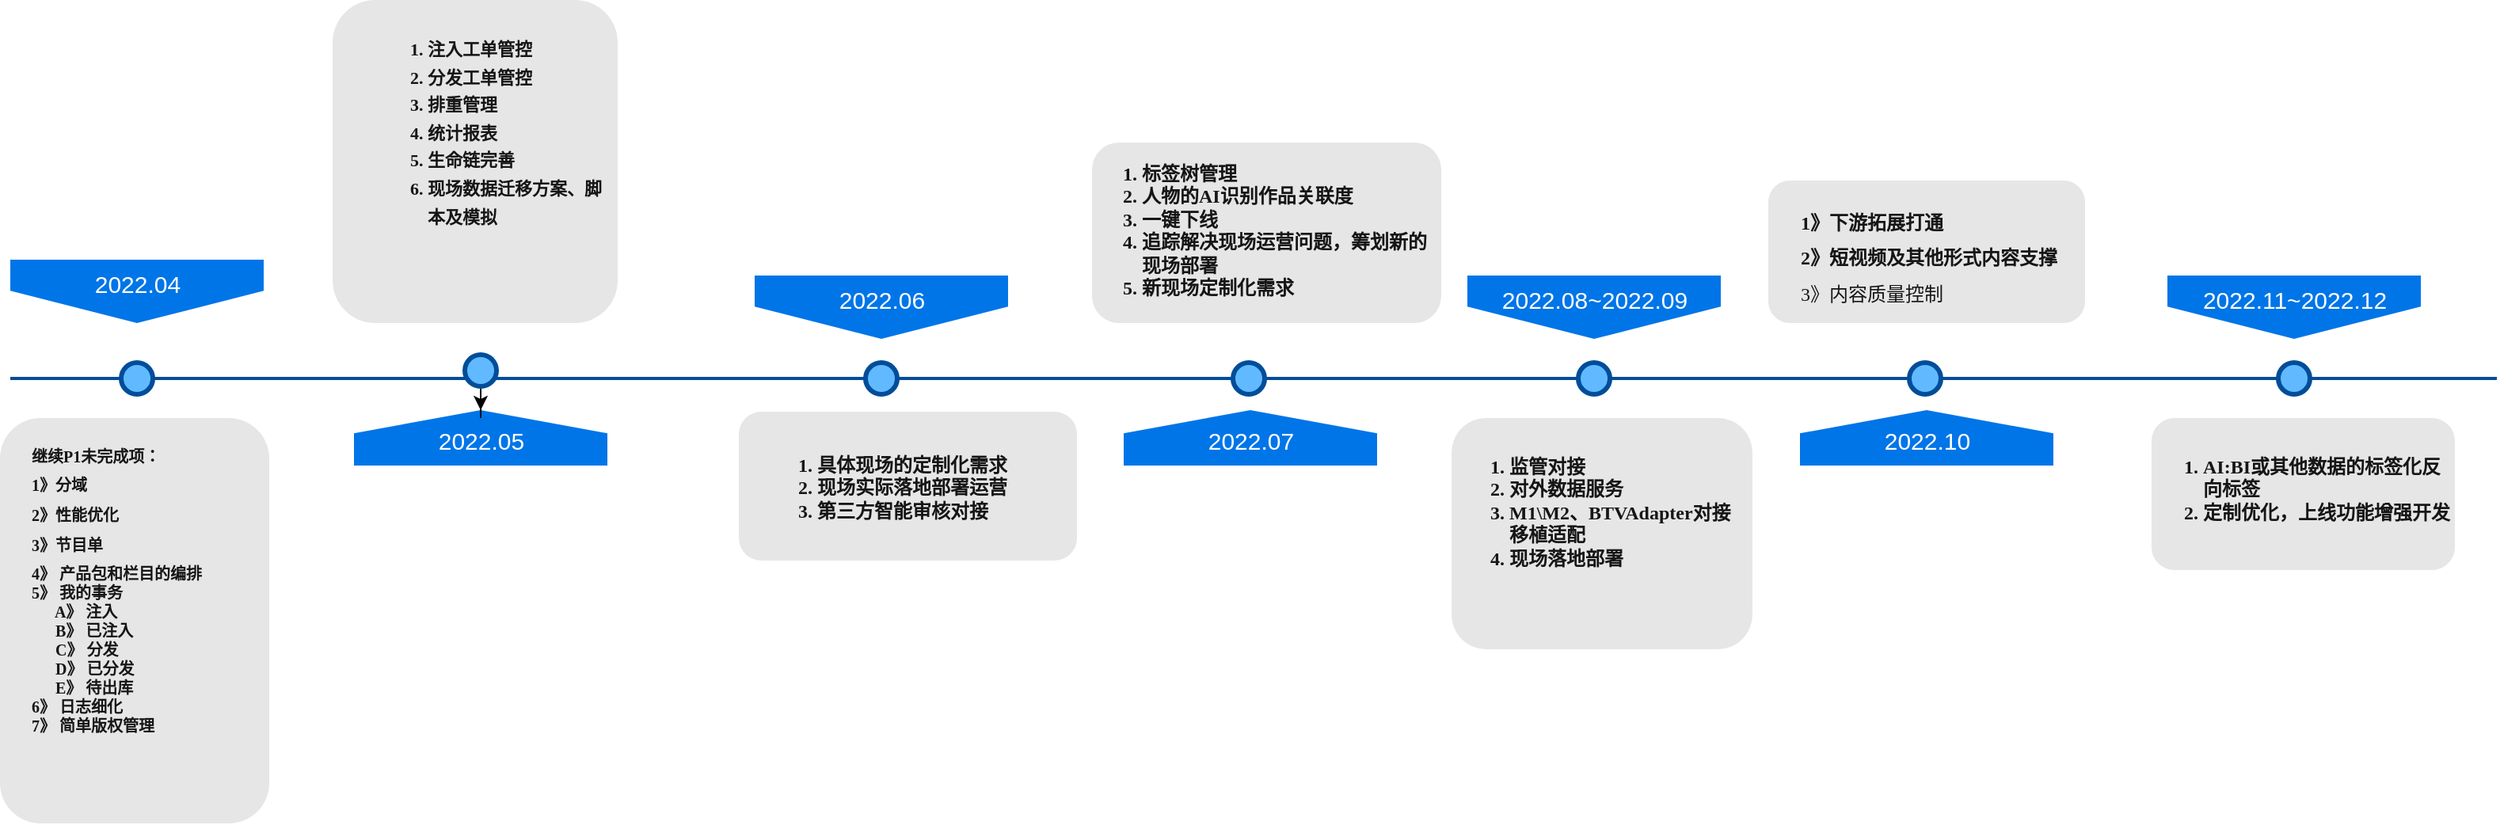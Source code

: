 <mxfile version="17.1.0" type="github"><diagram id="iNj56B1rB_dXlNaF-0NP" name="Page-1"><mxGraphModel dx="1128" dy="571" grid="1" gridSize="10" guides="1" tooltips="1" connect="1" arrows="1" fold="1" page="1" pageScale="1" pageWidth="2336" pageHeight="1654" math="0" shadow="0"><root><mxCell id="0"/><mxCell id="1" parent="0"/><mxCell id="46aeN3xfPoF77BOvadIt-1" value="" style="line;strokeWidth=2;html=1;fillColor=none;fontSize=28;fontColor=#004D99;strokeColor=#004D99;" vertex="1" parent="1"><mxGeometry x="46.5" y="444" width="1570" height="10" as="geometry"/></mxCell><mxCell id="46aeN3xfPoF77BOvadIt-2" value="2022.04" style="shape=offPageConnector;whiteSpace=wrap;html=1;fillColor=#0075E8;fontSize=15;fontColor=#FFFFFF;size=0.509;verticalAlign=top;strokeColor=none;" vertex="1" parent="1"><mxGeometry x="46.5" y="374" width="160" height="40" as="geometry"/></mxCell><mxCell id="46aeN3xfPoF77BOvadIt-3" value="2022.06" style="shape=offPageConnector;whiteSpace=wrap;html=1;fillColor=#0075E8;fontSize=15;fontColor=#FFFFFF;size=0.509;verticalAlign=top;strokeColor=none;" vertex="1" parent="1"><mxGeometry x="516.5" y="384" width="160" height="40" as="geometry"/></mxCell><mxCell id="46aeN3xfPoF77BOvadIt-4" value="2022.05" style="shape=offPageConnector;whiteSpace=wrap;html=1;fillColor=#0075E8;fontSize=15;fontColor=#FFFFFF;size=0.418;flipV=1;verticalAlign=bottom;strokeColor=none;spacingBottom=4;" vertex="1" parent="1"><mxGeometry x="263.5" y="469" width="160" height="35" as="geometry"/></mxCell><mxCell id="46aeN3xfPoF77BOvadIt-5" value="2022.07" style="shape=offPageConnector;whiteSpace=wrap;html=1;fillColor=#0075E8;fontSize=15;fontColor=#FFFFFF;size=0.418;flipV=1;verticalAlign=bottom;strokeColor=none;spacingBottom=4;" vertex="1" parent="1"><mxGeometry x="749.5" y="469" width="160" height="35" as="geometry"/></mxCell><mxCell id="46aeN3xfPoF77BOvadIt-6" value="" style="ellipse;whiteSpace=wrap;html=1;fillColor=#61BAFF;fontSize=28;fontColor=#004D99;strokeWidth=3;strokeColor=#004D99;" vertex="1" parent="1"><mxGeometry x="116.5" y="439" width="20" height="20" as="geometry"/></mxCell><mxCell id="46aeN3xfPoF77BOvadIt-7" value="" style="edgeStyle=orthogonalEdgeStyle;rounded=0;orthogonalLoop=1;jettySize=auto;html=1;fontFamily=Comic Sans MS;fontSize=10;" edge="1" parent="1" source="46aeN3xfPoF77BOvadIt-8" target="46aeN3xfPoF77BOvadIt-4"><mxGeometry relative="1" as="geometry"/></mxCell><mxCell id="46aeN3xfPoF77BOvadIt-8" value="" style="ellipse;whiteSpace=wrap;html=1;fillColor=#61BAFF;fontSize=28;fontColor=#004D99;strokeWidth=3;strokeColor=#004D99;" vertex="1" parent="1"><mxGeometry x="333.5" y="434" width="20" height="20" as="geometry"/></mxCell><mxCell id="46aeN3xfPoF77BOvadIt-9" value="" style="ellipse;whiteSpace=wrap;html=1;fillColor=#61BAFF;fontSize=28;fontColor=#004D99;strokeWidth=3;strokeColor=#004D99;" vertex="1" parent="1"><mxGeometry x="586.5" y="439" width="20" height="20" as="geometry"/></mxCell><mxCell id="46aeN3xfPoF77BOvadIt-10" value="" style="ellipse;whiteSpace=wrap;html=1;fillColor=#61BAFF;fontSize=28;fontColor=#004D99;strokeWidth=3;strokeColor=#004D99;" vertex="1" parent="1"><mxGeometry x="818.5" y="439" width="20" height="20" as="geometry"/></mxCell><mxCell id="46aeN3xfPoF77BOvadIt-11" value="&lt;h1 style=&quot;font-size: 10px&quot;&gt;继续P1未完成项：&lt;/h1&gt;&lt;h1 style=&quot;font-size: 10px&quot;&gt;&lt;font style=&quot;font-size: 10px&quot;&gt;1》分域&lt;/font&gt;&lt;/h1&gt;&lt;h1 style=&quot;font-size: 10px&quot;&gt;&lt;font style=&quot;font-size: 10px&quot;&gt;2》性能优化&lt;/font&gt;&lt;/h1&gt;&lt;h1 style=&quot;font-size: 10px&quot;&gt;&lt;font style=&quot;font-size: 10px&quot;&gt;3》节目单&lt;/font&gt;&lt;/h1&gt;&lt;div&gt;&lt;font style=&quot;font-size: 10px&quot;&gt;&lt;b&gt;4》 产品包和栏目的编排&lt;/b&gt;&lt;/font&gt;&lt;/div&gt;&lt;div&gt;&lt;font style=&quot;font-size: 10px&quot;&gt;&lt;b&gt;5》 我的事务&lt;/b&gt;&lt;/font&gt;&lt;/div&gt;&lt;div&gt;&lt;font style=&quot;font-size: 10px&quot;&gt;&lt;b&gt;&amp;nbsp; &amp;nbsp; &amp;nbsp; A》 注入&lt;/b&gt;&lt;/font&gt;&lt;/div&gt;&lt;div&gt;&lt;font style=&quot;font-size: 10px&quot;&gt;&lt;b&gt;&amp;nbsp; &amp;nbsp; &amp;nbsp; B》 已注入&lt;/b&gt;&lt;/font&gt;&lt;/div&gt;&lt;div&gt;&lt;font style=&quot;font-size: 10px&quot;&gt;&lt;b&gt;&amp;nbsp; &amp;nbsp; &amp;nbsp; C》 分发&lt;/b&gt;&lt;/font&gt;&lt;/div&gt;&lt;div&gt;&lt;font style=&quot;font-size: 10px&quot;&gt;&lt;b&gt;&amp;nbsp; &amp;nbsp; &amp;nbsp; D》 已分发&lt;/b&gt;&lt;/font&gt;&lt;/div&gt;&lt;div&gt;&lt;font style=&quot;font-size: 10px&quot;&gt;&lt;b&gt;&amp;nbsp; &amp;nbsp; &amp;nbsp; E》 待出库&lt;/b&gt;&lt;/font&gt;&lt;/div&gt;&lt;div&gt;&lt;font style=&quot;font-size: 10px&quot;&gt;&lt;b&gt;6》 日志细化&lt;/b&gt;&lt;/font&gt;&lt;/div&gt;&lt;div&gt;&lt;font style=&quot;font-size: 10px&quot;&gt;&lt;b&gt;7》 简单版权管理&lt;/b&gt;&lt;/font&gt;&lt;/div&gt;" style="text;html=1;spacing=5;spacingTop=2;whiteSpace=wrap;overflow=hidden;strokeColor=none;strokeWidth=3;fillColor=#E6E6E6;fontSize=10;fontColor=#000000;align=left;rounded=1;verticalAlign=top;horizontal=1;fontFamily=Comic Sans MS;textOpacity=90;spacingLeft=15;" vertex="1" parent="1"><mxGeometry x="40" y="474" width="170" height="256" as="geometry"/></mxCell><mxCell id="46aeN3xfPoF77BOvadIt-12" value="&lt;h1 style=&quot;font-size: 11px&quot;&gt;&lt;ol style=&quot;line-height: 1.6&quot;&gt;&lt;li&gt;&lt;font style=&quot;font-size: 11px&quot;&gt;注入工单管控&lt;/font&gt;&lt;/li&gt;&lt;li&gt;&lt;font style=&quot;font-size: 11px&quot;&gt;分发工单管控&lt;/font&gt;&lt;/li&gt;&lt;li&gt;&lt;font style=&quot;font-size: 11px&quot;&gt;排重管理&lt;/font&gt;&lt;/li&gt;&lt;li&gt;&lt;font style=&quot;font-size: 11px&quot;&gt;&lt;b style=&quot;font-size: 11px&quot;&gt;统计报表&lt;/b&gt;&lt;/font&gt;&lt;/li&gt;&lt;li&gt;&lt;font style=&quot;font-size: 11px&quot;&gt;&lt;b style=&quot;font-size: 11px&quot;&gt;生命链完善&lt;/b&gt;&lt;/font&gt;&lt;/li&gt;&lt;li&gt;&lt;font style=&quot;font-size: 11px&quot;&gt;&lt;b style=&quot;font-size: 11px&quot;&gt;现场数据迁移方案、脚本及模拟&lt;/b&gt;&lt;/font&gt;&lt;/li&gt;&lt;/ol&gt;&lt;/h1&gt;" style="text;html=1;spacing=5;spacingTop=2;whiteSpace=wrap;overflow=hidden;strokeColor=none;strokeWidth=3;fillColor=#E6E6E6;fontSize=10;fontColor=#000000;align=left;rounded=1;verticalAlign=top;horizontal=1;fontFamily=Comic Sans MS;textOpacity=90;spacingLeft=15;" vertex="1" parent="1"><mxGeometry x="250" y="210" width="180" height="204" as="geometry"/></mxCell><mxCell id="46aeN3xfPoF77BOvadIt-13" value="&lt;h1 style=&quot;font-size: 12px&quot;&gt;&lt;ol&gt;&lt;li&gt;&lt;font style=&quot;font-size: 12px&quot;&gt;具体现场的定制化需求&lt;/font&gt;&lt;/li&gt;&lt;li&gt;&lt;font style=&quot;font-size: 12px&quot;&gt;现场实际落地部署运营&lt;/font&gt;&lt;/li&gt;&lt;li&gt;&lt;font style=&quot;font-size: 12px&quot;&gt;第三方智能审核对接&lt;/font&gt;&lt;/li&gt;&lt;/ol&gt;&lt;/h1&gt;" style="text;html=1;spacing=5;spacingTop=2;whiteSpace=wrap;overflow=hidden;strokeColor=none;strokeWidth=3;fillColor=#E6E6E6;fontSize=12;fontColor=#000000;align=left;rounded=1;verticalAlign=middle;horizontal=1;fontFamily=Comic Sans MS;textOpacity=90;spacingLeft=4;" vertex="1" parent="1"><mxGeometry x="506.5" y="470" width="213.5" height="94" as="geometry"/></mxCell><mxCell id="46aeN3xfPoF77BOvadIt-14" value="&lt;h1 style=&quot;font-size: 12px&quot;&gt;&lt;ol&gt;&lt;li&gt;&lt;font style=&quot;font-size: 12px&quot;&gt;标签树管理&lt;/font&gt;&lt;/li&gt;&lt;li&gt;&lt;font style=&quot;font-size: 12px&quot;&gt;人物的AI识别作品关联度&lt;/font&gt;&lt;/li&gt;&lt;li&gt;&lt;b&gt;一键下线&lt;/b&gt;&lt;/li&gt;&lt;li&gt;&lt;b&gt;追踪解决现场运营问题，筹划新的现场部署&lt;/b&gt;&lt;/li&gt;&lt;li&gt;&lt;b&gt;新现场定制化需求&lt;/b&gt;&lt;/li&gt;&lt;/ol&gt;&lt;/h1&gt;" style="text;html=1;spacing=5;spacingTop=-9;whiteSpace=wrap;overflow=hidden;strokeColor=none;strokeWidth=3;fillColor=#E6E6E6;fontSize=12;fontColor=#000000;align=left;rounded=1;verticalAlign=top;horizontal=1;fontFamily=Comic Sans MS;textOpacity=90;spacingLeft=-14;" vertex="1" parent="1"><mxGeometry x="729.5" y="300" width="220.5" height="114" as="geometry"/></mxCell><mxCell id="46aeN3xfPoF77BOvadIt-15" value="2022.08~2022.09" style="shape=offPageConnector;whiteSpace=wrap;html=1;fillColor=#0075E8;fontSize=15;fontColor=#FFFFFF;size=0.509;verticalAlign=top;strokeColor=none;" vertex="1" parent="1"><mxGeometry x="966.5" y="384" width="160" height="40" as="geometry"/></mxCell><mxCell id="46aeN3xfPoF77BOvadIt-16" value="&lt;h1 style=&quot;font-size: 12px&quot;&gt;&lt;ol&gt;&lt;li&gt;&lt;font style=&quot;font-size: 12px&quot;&gt;监管对接&lt;/font&gt;&lt;/li&gt;&lt;li&gt;&lt;b&gt;对外数据服务&lt;/b&gt;&lt;/li&gt;&lt;li&gt;&lt;b&gt;M1\M2、BTVAdapter对接移植适配&lt;/b&gt;&lt;/li&gt;&lt;li&gt;&lt;b&gt;现场落地部署&lt;/b&gt;&lt;/li&gt;&lt;/ol&gt;&lt;/h1&gt;" style="text;html=1;spacing=5;spacingTop=2;whiteSpace=wrap;overflow=hidden;strokeColor=none;strokeWidth=3;fillColor=#E6E6E6;fontSize=12;fontColor=#000000;align=left;rounded=1;verticalAlign=top;horizontal=1;fontFamily=Comic Sans MS;textOpacity=90;spacingLeft=-9;" vertex="1" parent="1"><mxGeometry x="956.5" y="474" width="190" height="146" as="geometry"/></mxCell><mxCell id="46aeN3xfPoF77BOvadIt-17" value="" style="ellipse;whiteSpace=wrap;html=1;fillColor=#61BAFF;fontSize=28;fontColor=#004D99;strokeWidth=3;strokeColor=#004D99;" vertex="1" parent="1"><mxGeometry x="1036.5" y="439" width="20" height="20" as="geometry"/></mxCell><mxCell id="46aeN3xfPoF77BOvadIt-18" value="2022.10" style="shape=offPageConnector;whiteSpace=wrap;html=1;fillColor=#0075E8;fontSize=15;fontColor=#FFFFFF;size=0.418;flipV=1;verticalAlign=bottom;strokeColor=none;spacingBottom=4;" vertex="1" parent="1"><mxGeometry x="1176.5" y="469" width="160" height="35" as="geometry"/></mxCell><mxCell id="46aeN3xfPoF77BOvadIt-19" value="" style="ellipse;whiteSpace=wrap;html=1;fillColor=#61BAFF;fontSize=28;fontColor=#004D99;strokeWidth=3;strokeColor=#004D99;" vertex="1" parent="1"><mxGeometry x="1245.5" y="439" width="20" height="20" as="geometry"/></mxCell><mxCell id="46aeN3xfPoF77BOvadIt-20" value="&lt;h1 style=&quot;font-size: 12px&quot;&gt;&lt;font style=&quot;font-size: 12px&quot;&gt;1》下游拓展打通&lt;/font&gt;&lt;/h1&gt;&lt;h1 style=&quot;font-size: 12px&quot;&gt;&lt;font style=&quot;font-size: 12px&quot;&gt;2》短视频及其他形式内容支撑&lt;/font&gt;&lt;/h1&gt;&lt;div&gt;&lt;font style=&quot;font-size: 12px&quot;&gt;3》内容质量控制&lt;/font&gt;&lt;/div&gt;" style="text;html=1;spacing=5;spacingTop=2;whiteSpace=wrap;overflow=hidden;strokeColor=none;strokeWidth=3;fillColor=#E6E6E6;fontSize=12;fontColor=#000000;align=left;rounded=1;verticalAlign=top;horizontal=1;fontFamily=Comic Sans MS;textOpacity=90;spacingLeft=15;" vertex="1" parent="1"><mxGeometry x="1156.5" y="324" width="200" height="90" as="geometry"/></mxCell><mxCell id="46aeN3xfPoF77BOvadIt-21" value="2022.11~2022.12" style="shape=offPageConnector;whiteSpace=wrap;html=1;fillColor=#0075E8;fontSize=15;fontColor=#FFFFFF;size=0.509;verticalAlign=top;strokeColor=none;" vertex="1" parent="1"><mxGeometry x="1408.5" y="384" width="160" height="40" as="geometry"/></mxCell><mxCell id="46aeN3xfPoF77BOvadIt-22" value="&lt;h1 style=&quot;font-size: 12px&quot;&gt;&lt;ol&gt;&lt;li&gt;&lt;font style=&quot;font-size: 12px&quot;&gt;AI:BI或其他数据的标签化反向标签&lt;/font&gt;&lt;/li&gt;&lt;li&gt;&lt;font&gt;定制优化，上线功能增强开发&lt;/font&gt;&lt;/li&gt;&lt;/ol&gt;&lt;/h1&gt;" style="text;html=1;spacing=5;spacingTop=2;whiteSpace=wrap;overflow=hidden;strokeColor=none;strokeWidth=3;fillColor=#E6E6E6;fontSize=12;fontColor=#000000;align=left;rounded=1;verticalAlign=top;horizontal=1;fontFamily=Comic Sans MS;textOpacity=90;spacingLeft=-13;" vertex="1" parent="1"><mxGeometry x="1398.5" y="474" width="191.5" height="96" as="geometry"/></mxCell><mxCell id="46aeN3xfPoF77BOvadIt-23" value="" style="ellipse;whiteSpace=wrap;html=1;fillColor=#61BAFF;fontSize=28;fontColor=#004D99;strokeWidth=3;strokeColor=#004D99;" vertex="1" parent="1"><mxGeometry x="1478.5" y="439" width="20" height="20" as="geometry"/></mxCell></root></mxGraphModel></diagram></mxfile>